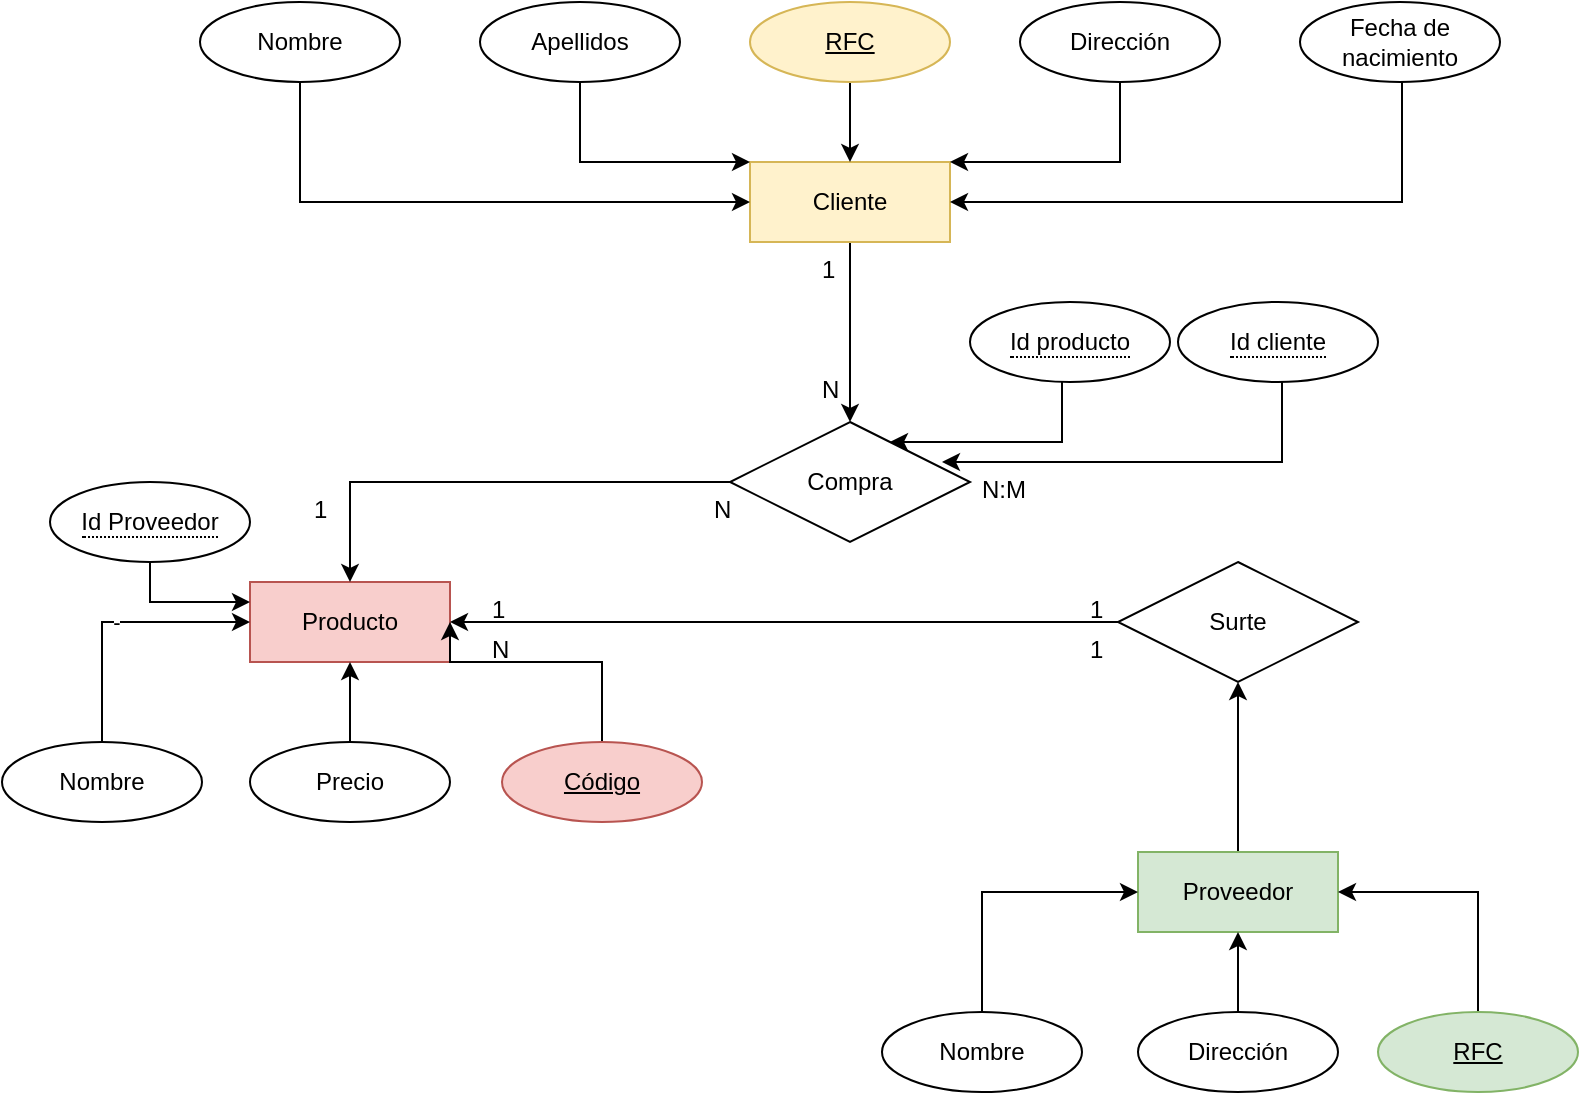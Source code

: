 <mxfile version="21.5.0" type="device">
  <diagram name="Página-1" id="lC0knYLyYiYp1UCPkx4M">
    <mxGraphModel dx="1963" dy="623" grid="1" gridSize="10" guides="1" tooltips="1" connect="1" arrows="1" fold="1" page="1" pageScale="1" pageWidth="827" pageHeight="1169" math="0" shadow="0">
      <root>
        <mxCell id="0" />
        <mxCell id="1" parent="0" />
        <mxCell id="IcWSumV9PIVV3C72BWcb-28" style="edgeStyle=orthogonalEdgeStyle;rounded=0;orthogonalLoop=1;jettySize=auto;html=1;entryX=0.5;entryY=0;entryDx=0;entryDy=0;" edge="1" parent="1" source="d0bv2SDJFpHMP59VthyJ-1" target="IcWSumV9PIVV3C72BWcb-27">
          <mxGeometry relative="1" as="geometry" />
        </mxCell>
        <mxCell id="d0bv2SDJFpHMP59VthyJ-1" value="Cliente" style="whiteSpace=wrap;html=1;align=center;fillColor=#fff2cc;strokeColor=#d6b656;" parent="1" vertex="1">
          <mxGeometry x="364" y="120" width="100" height="40" as="geometry" />
        </mxCell>
        <mxCell id="IcWSumV9PIVV3C72BWcb-8" style="edgeStyle=orthogonalEdgeStyle;rounded=0;orthogonalLoop=1;jettySize=auto;html=1;entryX=0;entryY=0.5;entryDx=0;entryDy=0;" edge="1" parent="1" source="IcWSumV9PIVV3C72BWcb-1" target="d0bv2SDJFpHMP59VthyJ-1">
          <mxGeometry relative="1" as="geometry">
            <Array as="points">
              <mxPoint x="139" y="140" />
            </Array>
          </mxGeometry>
        </mxCell>
        <mxCell id="IcWSumV9PIVV3C72BWcb-1" value="Nombre" style="ellipse;whiteSpace=wrap;html=1;align=center;" vertex="1" parent="1">
          <mxGeometry x="89" y="40" width="100" height="40" as="geometry" />
        </mxCell>
        <mxCell id="IcWSumV9PIVV3C72BWcb-9" style="edgeStyle=orthogonalEdgeStyle;rounded=0;orthogonalLoop=1;jettySize=auto;html=1;" edge="1" parent="1" source="IcWSumV9PIVV3C72BWcb-2" target="d0bv2SDJFpHMP59VthyJ-1">
          <mxGeometry relative="1" as="geometry">
            <Array as="points">
              <mxPoint x="279" y="120" />
            </Array>
          </mxGeometry>
        </mxCell>
        <mxCell id="IcWSumV9PIVV3C72BWcb-2" value="Apellidos" style="ellipse;whiteSpace=wrap;html=1;align=center;" vertex="1" parent="1">
          <mxGeometry x="229" y="40" width="100" height="40" as="geometry" />
        </mxCell>
        <mxCell id="IcWSumV9PIVV3C72BWcb-13" style="edgeStyle=orthogonalEdgeStyle;rounded=0;orthogonalLoop=1;jettySize=auto;html=1;entryX=1;entryY=0;entryDx=0;entryDy=0;" edge="1" parent="1" source="IcWSumV9PIVV3C72BWcb-4" target="d0bv2SDJFpHMP59VthyJ-1">
          <mxGeometry relative="1" as="geometry">
            <Array as="points">
              <mxPoint x="549" y="120" />
            </Array>
          </mxGeometry>
        </mxCell>
        <mxCell id="IcWSumV9PIVV3C72BWcb-4" value="Dirección" style="ellipse;whiteSpace=wrap;html=1;align=center;" vertex="1" parent="1">
          <mxGeometry x="499" y="40" width="100" height="40" as="geometry" />
        </mxCell>
        <mxCell id="IcWSumV9PIVV3C72BWcb-17" style="edgeStyle=orthogonalEdgeStyle;rounded=0;orthogonalLoop=1;jettySize=auto;html=1;entryX=1;entryY=0.5;entryDx=0;entryDy=0;" edge="1" parent="1" source="IcWSumV9PIVV3C72BWcb-5" target="d0bv2SDJFpHMP59VthyJ-1">
          <mxGeometry relative="1" as="geometry">
            <Array as="points">
              <mxPoint x="690" y="140" />
            </Array>
          </mxGeometry>
        </mxCell>
        <mxCell id="IcWSumV9PIVV3C72BWcb-5" value="Fecha de&lt;br&gt;nacimiento" style="ellipse;whiteSpace=wrap;html=1;align=center;" vertex="1" parent="1">
          <mxGeometry x="639" y="40" width="100" height="40" as="geometry" />
        </mxCell>
        <mxCell id="IcWSumV9PIVV3C72BWcb-16" style="edgeStyle=orthogonalEdgeStyle;rounded=0;orthogonalLoop=1;jettySize=auto;html=1;entryX=0.5;entryY=0;entryDx=0;entryDy=0;" edge="1" parent="1" source="IcWSumV9PIVV3C72BWcb-14" target="d0bv2SDJFpHMP59VthyJ-1">
          <mxGeometry relative="1" as="geometry" />
        </mxCell>
        <mxCell id="IcWSumV9PIVV3C72BWcb-14" value="RFC" style="ellipse;whiteSpace=wrap;html=1;align=center;fontStyle=4;fillColor=#fff2cc;strokeColor=#d6b656;" vertex="1" parent="1">
          <mxGeometry x="364" y="40" width="100" height="40" as="geometry" />
        </mxCell>
        <mxCell id="IcWSumV9PIVV3C72BWcb-18" value="Producto" style="whiteSpace=wrap;html=1;align=center;fillColor=#f8cecc;strokeColor=#b85450;" vertex="1" parent="1">
          <mxGeometry x="114" y="330" width="100" height="40" as="geometry" />
        </mxCell>
        <mxCell id="IcWSumV9PIVV3C72BWcb-22" value="-" style="edgeStyle=orthogonalEdgeStyle;rounded=0;orthogonalLoop=1;jettySize=auto;html=1;" edge="1" parent="1" source="IcWSumV9PIVV3C72BWcb-19" target="IcWSumV9PIVV3C72BWcb-18">
          <mxGeometry relative="1" as="geometry">
            <Array as="points">
              <mxPoint x="40" y="350" />
            </Array>
          </mxGeometry>
        </mxCell>
        <mxCell id="IcWSumV9PIVV3C72BWcb-19" value="Nombre" style="ellipse;whiteSpace=wrap;html=1;align=center;" vertex="1" parent="1">
          <mxGeometry x="-10" y="410" width="100" height="40" as="geometry" />
        </mxCell>
        <mxCell id="IcWSumV9PIVV3C72BWcb-25" style="edgeStyle=orthogonalEdgeStyle;rounded=0;orthogonalLoop=1;jettySize=auto;html=1;entryX=0.5;entryY=1;entryDx=0;entryDy=0;" edge="1" parent="1" source="IcWSumV9PIVV3C72BWcb-20" target="IcWSumV9PIVV3C72BWcb-18">
          <mxGeometry relative="1" as="geometry" />
        </mxCell>
        <mxCell id="IcWSumV9PIVV3C72BWcb-20" value="Precio" style="ellipse;whiteSpace=wrap;html=1;align=center;" vertex="1" parent="1">
          <mxGeometry x="114" y="410" width="100" height="40" as="geometry" />
        </mxCell>
        <mxCell id="IcWSumV9PIVV3C72BWcb-24" style="edgeStyle=orthogonalEdgeStyle;rounded=0;orthogonalLoop=1;jettySize=auto;html=1;entryX=1;entryY=0.5;entryDx=0;entryDy=0;" edge="1" parent="1" source="IcWSumV9PIVV3C72BWcb-21" target="IcWSumV9PIVV3C72BWcb-18">
          <mxGeometry relative="1" as="geometry">
            <Array as="points">
              <mxPoint x="290" y="370" />
              <mxPoint x="214" y="370" />
            </Array>
          </mxGeometry>
        </mxCell>
        <mxCell id="IcWSumV9PIVV3C72BWcb-21" value="Código" style="ellipse;whiteSpace=wrap;html=1;align=center;fontStyle=4;fillColor=#f8cecc;strokeColor=#b85450;" vertex="1" parent="1">
          <mxGeometry x="240" y="410" width="100" height="40" as="geometry" />
        </mxCell>
        <mxCell id="IcWSumV9PIVV3C72BWcb-31" style="edgeStyle=orthogonalEdgeStyle;rounded=0;orthogonalLoop=1;jettySize=auto;html=1;entryX=0.5;entryY=0;entryDx=0;entryDy=0;" edge="1" parent="1" source="IcWSumV9PIVV3C72BWcb-27" target="IcWSumV9PIVV3C72BWcb-18">
          <mxGeometry relative="1" as="geometry" />
        </mxCell>
        <mxCell id="IcWSumV9PIVV3C72BWcb-27" value="Compra" style="shape=rhombus;perimeter=rhombusPerimeter;whiteSpace=wrap;html=1;align=center;" vertex="1" parent="1">
          <mxGeometry x="354" y="250" width="120" height="60" as="geometry" />
        </mxCell>
        <mxCell id="IcWSumV9PIVV3C72BWcb-47" style="edgeStyle=orthogonalEdgeStyle;rounded=0;orthogonalLoop=1;jettySize=auto;html=1;entryX=0.5;entryY=1;entryDx=0;entryDy=0;" edge="1" parent="1" source="IcWSumV9PIVV3C72BWcb-32" target="IcWSumV9PIVV3C72BWcb-46">
          <mxGeometry relative="1" as="geometry" />
        </mxCell>
        <mxCell id="IcWSumV9PIVV3C72BWcb-32" value="Proveedor" style="whiteSpace=wrap;html=1;align=center;fillColor=#d5e8d4;strokeColor=#82b366;" vertex="1" parent="1">
          <mxGeometry x="558" y="465" width="100" height="40" as="geometry" />
        </mxCell>
        <mxCell id="IcWSumV9PIVV3C72BWcb-33" value="1" style="text;strokeColor=none;fillColor=none;spacingLeft=4;spacingRight=4;overflow=hidden;rotatable=0;points=[[0,0.5],[1,0.5]];portConstraint=eastwest;fontSize=12;whiteSpace=wrap;html=1;" vertex="1" parent="1">
          <mxGeometry x="394" y="160" width="20" height="20" as="geometry" />
        </mxCell>
        <mxCell id="IcWSumV9PIVV3C72BWcb-35" value="N" style="text;strokeColor=none;fillColor=none;spacingLeft=4;spacingRight=4;overflow=hidden;rotatable=0;points=[[0,0.5],[1,0.5]];portConstraint=eastwest;fontSize=12;whiteSpace=wrap;html=1;" vertex="1" parent="1">
          <mxGeometry x="394" y="220" width="20" height="20" as="geometry" />
        </mxCell>
        <mxCell id="IcWSumV9PIVV3C72BWcb-36" value="1" style="text;strokeColor=none;fillColor=none;spacingLeft=4;spacingRight=4;overflow=hidden;rotatable=0;points=[[0,0.5],[1,0.5]];portConstraint=eastwest;fontSize=12;whiteSpace=wrap;html=1;" vertex="1" parent="1">
          <mxGeometry x="140" y="280" width="20" height="20" as="geometry" />
        </mxCell>
        <mxCell id="IcWSumV9PIVV3C72BWcb-37" value="N" style="text;strokeColor=none;fillColor=none;spacingLeft=4;spacingRight=4;overflow=hidden;rotatable=0;points=[[0,0.5],[1,0.5]];portConstraint=eastwest;fontSize=12;whiteSpace=wrap;html=1;" vertex="1" parent="1">
          <mxGeometry x="340" y="280" width="20" height="20" as="geometry" />
        </mxCell>
        <mxCell id="IcWSumV9PIVV3C72BWcb-38" value="N:M" style="text;strokeColor=none;fillColor=none;spacingLeft=4;spacingRight=4;overflow=hidden;rotatable=0;points=[[0,0.5],[1,0.5]];portConstraint=eastwest;fontSize=12;whiteSpace=wrap;html=1;" vertex="1" parent="1">
          <mxGeometry x="474" y="270" width="36" height="20" as="geometry" />
        </mxCell>
        <mxCell id="IcWSumV9PIVV3C72BWcb-43" style="edgeStyle=orthogonalEdgeStyle;rounded=0;orthogonalLoop=1;jettySize=auto;html=1;entryX=0;entryY=0.5;entryDx=0;entryDy=0;" edge="1" parent="1" source="IcWSumV9PIVV3C72BWcb-39" target="IcWSumV9PIVV3C72BWcb-32">
          <mxGeometry relative="1" as="geometry">
            <Array as="points">
              <mxPoint x="480" y="485" />
            </Array>
          </mxGeometry>
        </mxCell>
        <mxCell id="IcWSumV9PIVV3C72BWcb-39" value="Nombre" style="ellipse;whiteSpace=wrap;html=1;align=center;" vertex="1" parent="1">
          <mxGeometry x="430" y="545" width="100" height="40" as="geometry" />
        </mxCell>
        <mxCell id="IcWSumV9PIVV3C72BWcb-45" style="edgeStyle=orthogonalEdgeStyle;rounded=0;orthogonalLoop=1;jettySize=auto;html=1;entryX=0.5;entryY=1;entryDx=0;entryDy=0;" edge="1" parent="1" source="IcWSumV9PIVV3C72BWcb-41" target="IcWSumV9PIVV3C72BWcb-32">
          <mxGeometry relative="1" as="geometry" />
        </mxCell>
        <mxCell id="IcWSumV9PIVV3C72BWcb-41" value="Dirección" style="ellipse;whiteSpace=wrap;html=1;align=center;" vertex="1" parent="1">
          <mxGeometry x="558" y="545" width="100" height="40" as="geometry" />
        </mxCell>
        <mxCell id="IcWSumV9PIVV3C72BWcb-44" style="edgeStyle=orthogonalEdgeStyle;rounded=0;orthogonalLoop=1;jettySize=auto;html=1;entryX=1;entryY=0.5;entryDx=0;entryDy=0;" edge="1" parent="1" source="IcWSumV9PIVV3C72BWcb-42" target="IcWSumV9PIVV3C72BWcb-32">
          <mxGeometry relative="1" as="geometry">
            <Array as="points">
              <mxPoint x="728" y="485" />
            </Array>
          </mxGeometry>
        </mxCell>
        <mxCell id="IcWSumV9PIVV3C72BWcb-42" value="RFC" style="ellipse;whiteSpace=wrap;html=1;align=center;fontStyle=4;fillColor=#d5e8d4;strokeColor=#82b366;" vertex="1" parent="1">
          <mxGeometry x="678" y="545" width="100" height="40" as="geometry" />
        </mxCell>
        <mxCell id="IcWSumV9PIVV3C72BWcb-48" style="edgeStyle=orthogonalEdgeStyle;rounded=0;orthogonalLoop=1;jettySize=auto;html=1;" edge="1" parent="1" source="IcWSumV9PIVV3C72BWcb-46" target="IcWSumV9PIVV3C72BWcb-18">
          <mxGeometry relative="1" as="geometry">
            <Array as="points">
              <mxPoint x="470" y="350" />
              <mxPoint x="470" y="350" />
            </Array>
          </mxGeometry>
        </mxCell>
        <mxCell id="IcWSumV9PIVV3C72BWcb-46" value="Surte" style="shape=rhombus;perimeter=rhombusPerimeter;whiteSpace=wrap;html=1;align=center;" vertex="1" parent="1">
          <mxGeometry x="548" y="320" width="120" height="60" as="geometry" />
        </mxCell>
        <mxCell id="IcWSumV9PIVV3C72BWcb-49" value="1" style="text;strokeColor=none;fillColor=none;spacingLeft=4;spacingRight=4;overflow=hidden;rotatable=0;points=[[0,0.5],[1,0.5]];portConstraint=eastwest;fontSize=12;whiteSpace=wrap;html=1;" vertex="1" parent="1">
          <mxGeometry x="229" y="330" width="20" height="20" as="geometry" />
        </mxCell>
        <mxCell id="IcWSumV9PIVV3C72BWcb-50" value="1" style="text;strokeColor=none;fillColor=none;spacingLeft=4;spacingRight=4;overflow=hidden;rotatable=0;points=[[0,0.5],[1,0.5]];portConstraint=eastwest;fontSize=12;whiteSpace=wrap;html=1;" vertex="1" parent="1">
          <mxGeometry x="528" y="350" width="20" height="20" as="geometry" />
        </mxCell>
        <mxCell id="IcWSumV9PIVV3C72BWcb-51" value="1" style="text;strokeColor=none;fillColor=none;spacingLeft=4;spacingRight=4;overflow=hidden;rotatable=0;points=[[0,0.5],[1,0.5]];portConstraint=eastwest;fontSize=12;whiteSpace=wrap;html=1;" vertex="1" parent="1">
          <mxGeometry x="528" y="330" width="20" height="20" as="geometry" />
        </mxCell>
        <mxCell id="IcWSumV9PIVV3C72BWcb-52" value="N" style="text;strokeColor=none;fillColor=none;spacingLeft=4;spacingRight=4;overflow=hidden;rotatable=0;points=[[0,0.5],[1,0.5]];portConstraint=eastwest;fontSize=12;whiteSpace=wrap;html=1;" vertex="1" parent="1">
          <mxGeometry x="229" y="350" width="20" height="20" as="geometry" />
        </mxCell>
        <mxCell id="IcWSumV9PIVV3C72BWcb-61" style="edgeStyle=orthogonalEdgeStyle;rounded=0;orthogonalLoop=1;jettySize=auto;html=1;" edge="1" parent="1">
          <mxGeometry relative="1" as="geometry">
            <mxPoint x="630" y="230" as="sourcePoint" />
            <mxPoint x="460" y="270" as="targetPoint" />
            <Array as="points">
              <mxPoint x="630" y="270" />
            </Array>
          </mxGeometry>
        </mxCell>
        <mxCell id="IcWSumV9PIVV3C72BWcb-62" style="edgeStyle=orthogonalEdgeStyle;rounded=0;orthogonalLoop=1;jettySize=auto;html=1;" edge="1" parent="1" target="IcWSumV9PIVV3C72BWcb-27">
          <mxGeometry relative="1" as="geometry">
            <mxPoint x="490" y="260" as="targetPoint" />
            <mxPoint x="520" y="230" as="sourcePoint" />
            <Array as="points">
              <mxPoint x="520" y="260" />
            </Array>
          </mxGeometry>
        </mxCell>
        <mxCell id="IcWSumV9PIVV3C72BWcb-65" value="&lt;span style=&quot;border-bottom: 1px dotted&quot;&gt;Id producto&lt;/span&gt;" style="ellipse;whiteSpace=wrap;html=1;align=center;" vertex="1" parent="1">
          <mxGeometry x="474" y="190" width="100" height="40" as="geometry" />
        </mxCell>
        <mxCell id="IcWSumV9PIVV3C72BWcb-67" value="&lt;span style=&quot;border-bottom: 1px dotted&quot;&gt;Id cliente&lt;/span&gt;" style="ellipse;whiteSpace=wrap;html=1;align=center;" vertex="1" parent="1">
          <mxGeometry x="578" y="190" width="100" height="40" as="geometry" />
        </mxCell>
        <mxCell id="IcWSumV9PIVV3C72BWcb-72" style="edgeStyle=orthogonalEdgeStyle;rounded=0;orthogonalLoop=1;jettySize=auto;html=1;entryX=0;entryY=0.25;entryDx=0;entryDy=0;" edge="1" parent="1" source="IcWSumV9PIVV3C72BWcb-71" target="IcWSumV9PIVV3C72BWcb-18">
          <mxGeometry relative="1" as="geometry" />
        </mxCell>
        <mxCell id="IcWSumV9PIVV3C72BWcb-71" value="&lt;span style=&quot;border-bottom: 1px dotted&quot;&gt;Id Proveedor&lt;/span&gt;" style="ellipse;whiteSpace=wrap;html=1;align=center;" vertex="1" parent="1">
          <mxGeometry x="14" y="280" width="100" height="40" as="geometry" />
        </mxCell>
      </root>
    </mxGraphModel>
  </diagram>
</mxfile>
